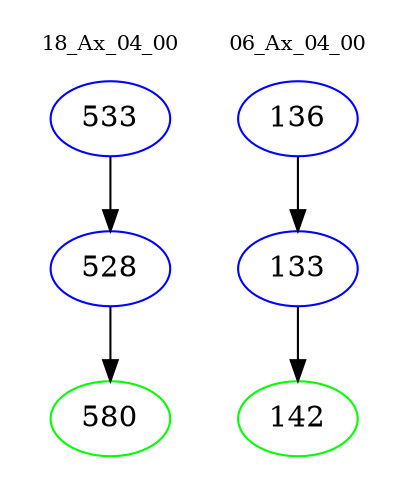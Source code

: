 digraph{
subgraph cluster_0 {
color = white
label = "18_Ax_04_00";
fontsize=10;
T0_533 [label="533", color="blue"]
T0_533 -> T0_528 [color="black"]
T0_528 [label="528", color="blue"]
T0_528 -> T0_580 [color="black"]
T0_580 [label="580", color="green"]
}
subgraph cluster_1 {
color = white
label = "06_Ax_04_00";
fontsize=10;
T1_136 [label="136", color="blue"]
T1_136 -> T1_133 [color="black"]
T1_133 [label="133", color="blue"]
T1_133 -> T1_142 [color="black"]
T1_142 [label="142", color="green"]
}
}

